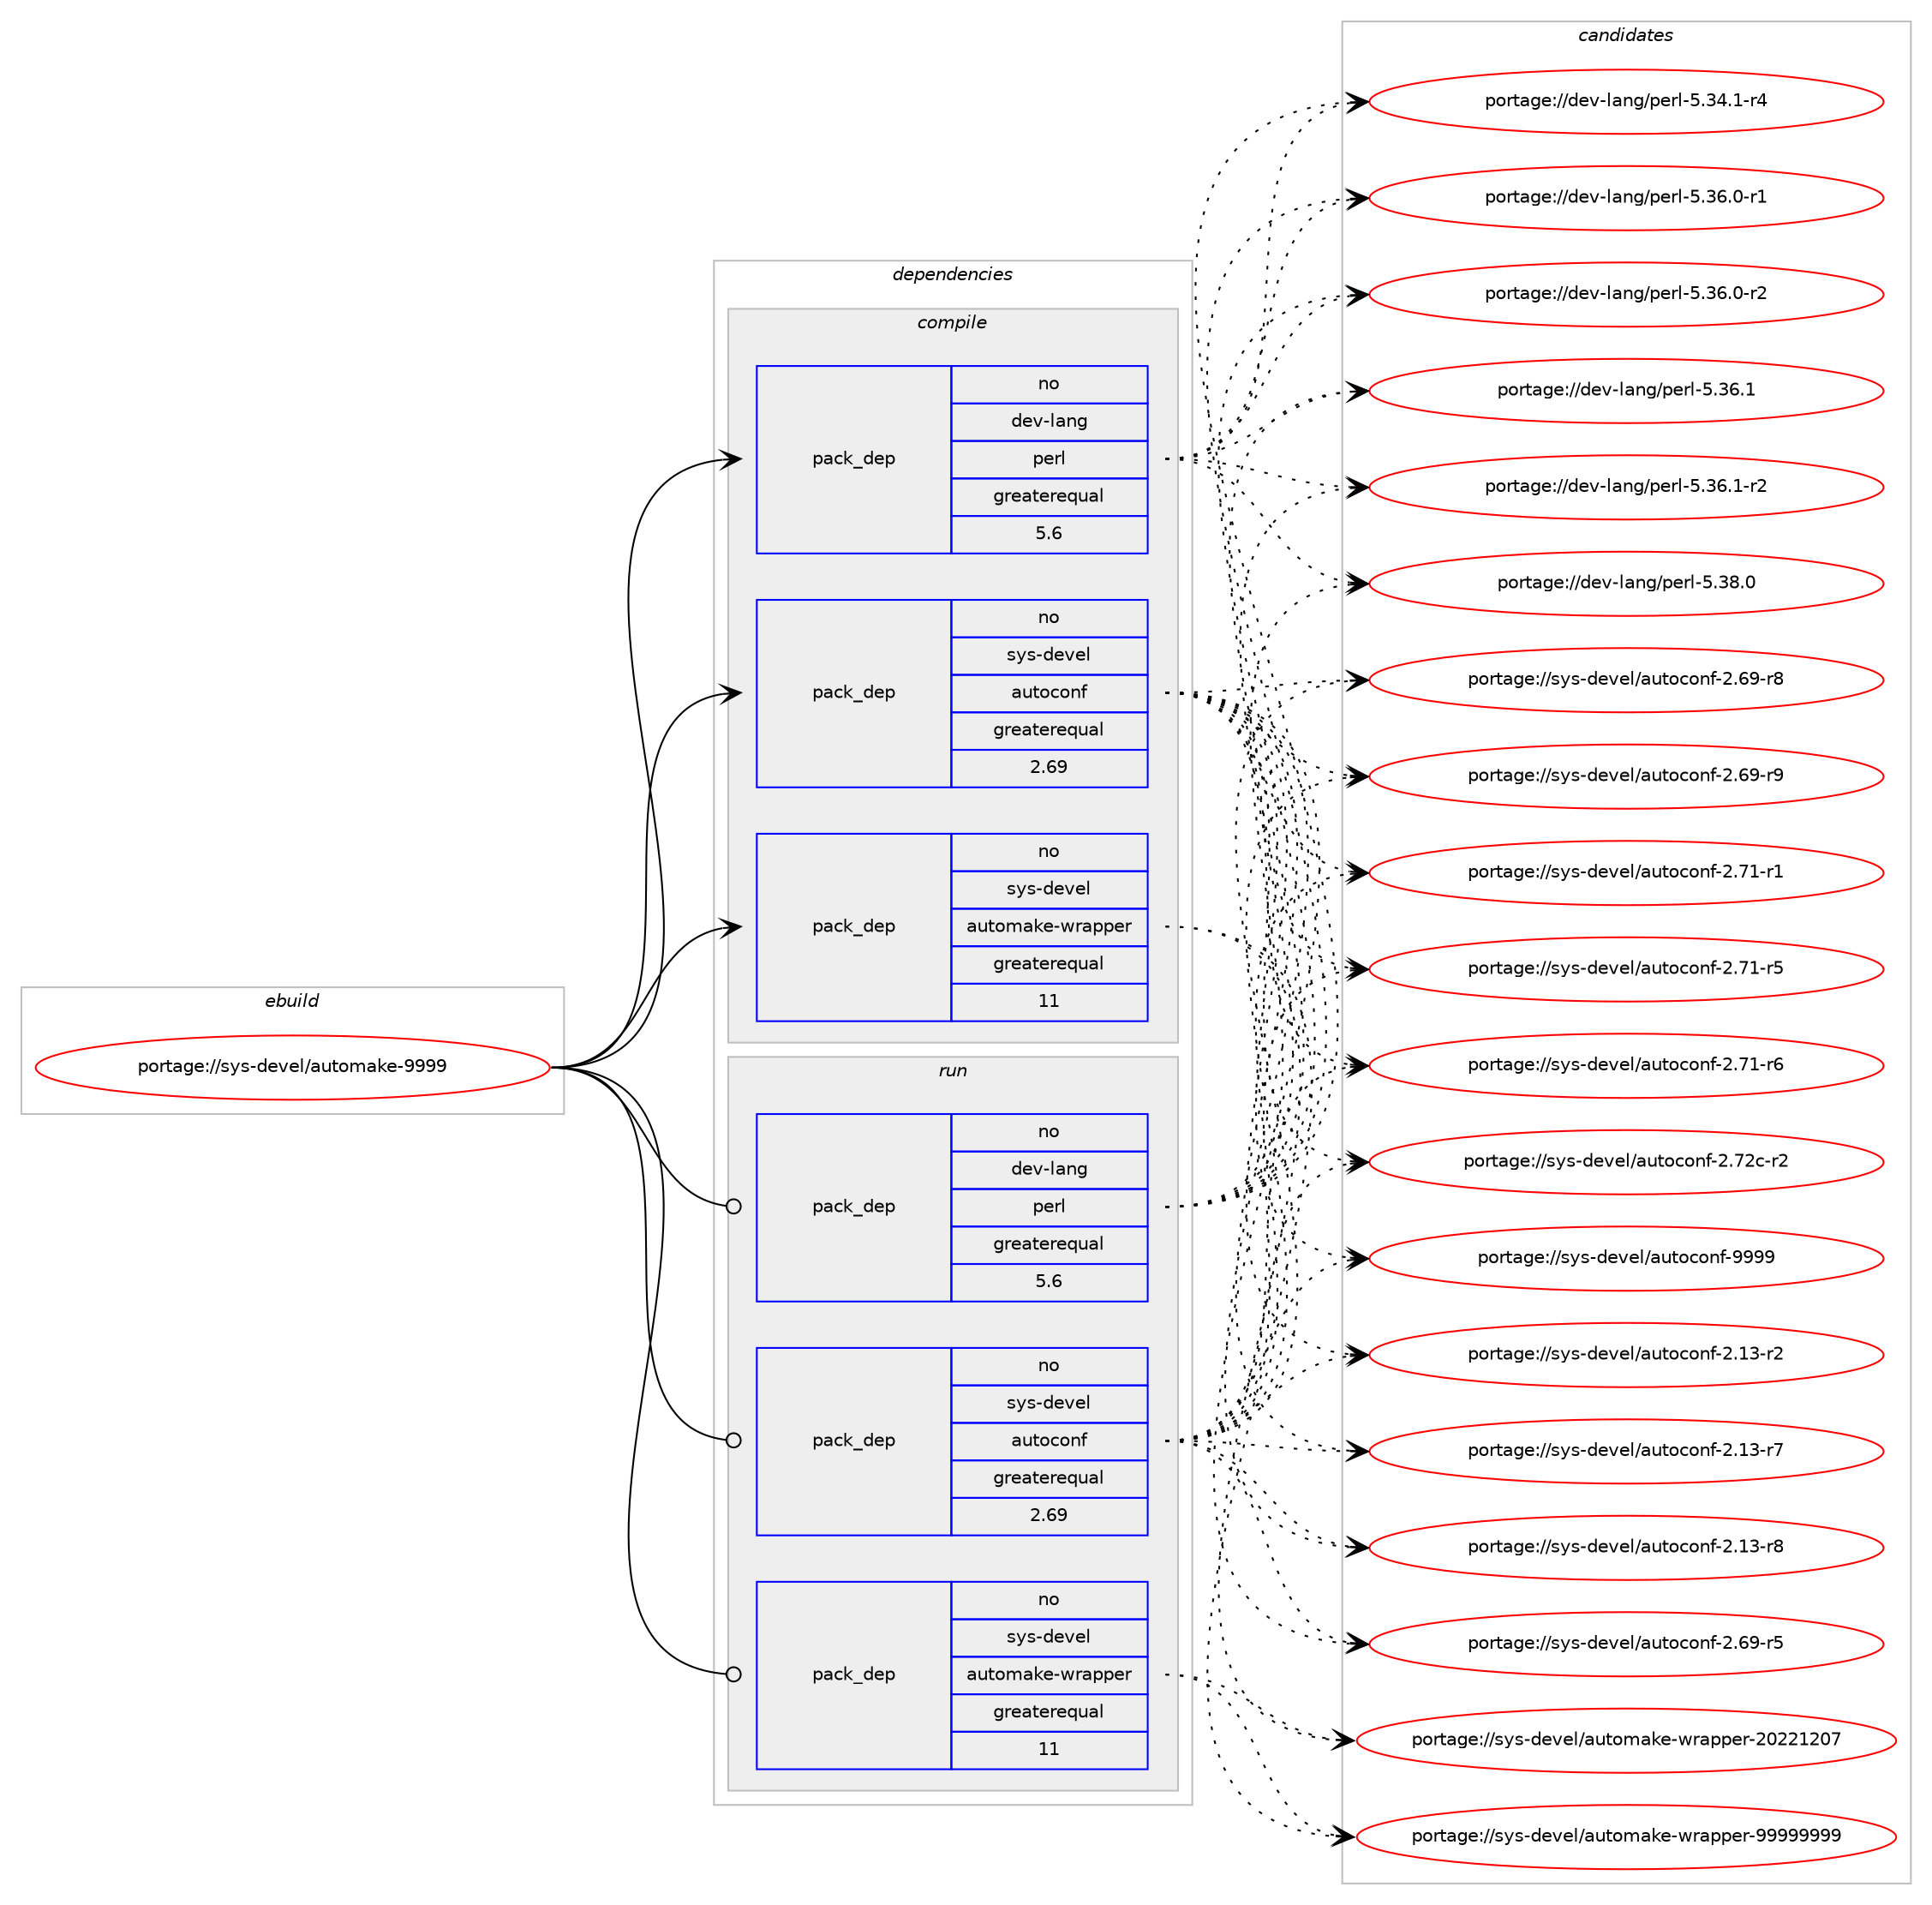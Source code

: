 digraph prolog {

# *************
# Graph options
# *************

newrank=true;
concentrate=true;
compound=true;
graph [rankdir=LR,fontname=Helvetica,fontsize=10,ranksep=1.5];#, ranksep=2.5, nodesep=0.2];
edge  [arrowhead=vee];
node  [fontname=Helvetica,fontsize=10];

# **********
# The ebuild
# **********

subgraph cluster_leftcol {
color=gray;
rank=same;
label=<<i>ebuild</i>>;
id [label="portage://sys-devel/automake-9999", color=red, width=4, href="../sys-devel/automake-9999.svg"];
}

# ****************
# The dependencies
# ****************

subgraph cluster_midcol {
color=gray;
label=<<i>dependencies</i>>;
subgraph cluster_compile {
fillcolor="#eeeeee";
style=filled;
label=<<i>compile</i>>;
subgraph pack545 {
dependency1232 [label=<<TABLE BORDER="0" CELLBORDER="1" CELLSPACING="0" CELLPADDING="4" WIDTH="220"><TR><TD ROWSPAN="6" CELLPADDING="30">pack_dep</TD></TR><TR><TD WIDTH="110">no</TD></TR><TR><TD>dev-lang</TD></TR><TR><TD>perl</TD></TR><TR><TD>greaterequal</TD></TR><TR><TD>5.6</TD></TR></TABLE>>, shape=none, color=blue];
}
id:e -> dependency1232:w [weight=20,style="solid",arrowhead="vee"];
subgraph pack546 {
dependency1233 [label=<<TABLE BORDER="0" CELLBORDER="1" CELLSPACING="0" CELLPADDING="4" WIDTH="220"><TR><TD ROWSPAN="6" CELLPADDING="30">pack_dep</TD></TR><TR><TD WIDTH="110">no</TD></TR><TR><TD>sys-devel</TD></TR><TR><TD>autoconf</TD></TR><TR><TD>greaterequal</TD></TR><TR><TD>2.69</TD></TR></TABLE>>, shape=none, color=blue];
}
id:e -> dependency1233:w [weight=20,style="solid",arrowhead="vee"];
subgraph pack547 {
dependency1234 [label=<<TABLE BORDER="0" CELLBORDER="1" CELLSPACING="0" CELLPADDING="4" WIDTH="220"><TR><TD ROWSPAN="6" CELLPADDING="30">pack_dep</TD></TR><TR><TD WIDTH="110">no</TD></TR><TR><TD>sys-devel</TD></TR><TR><TD>automake-wrapper</TD></TR><TR><TD>greaterequal</TD></TR><TR><TD>11</TD></TR></TABLE>>, shape=none, color=blue];
}
id:e -> dependency1234:w [weight=20,style="solid",arrowhead="vee"];
# *** BEGIN UNKNOWN DEPENDENCY TYPE (TODO) ***
# id -> package_dependency(portage://sys-devel/automake-9999,install,no,sys-devel,gnuconfig,none,[,,],[],[])
# *** END UNKNOWN DEPENDENCY TYPE (TODO) ***

}
subgraph cluster_compileandrun {
fillcolor="#eeeeee";
style=filled;
label=<<i>compile and run</i>>;
}
subgraph cluster_run {
fillcolor="#eeeeee";
style=filled;
label=<<i>run</i>>;
subgraph pack548 {
dependency1235 [label=<<TABLE BORDER="0" CELLBORDER="1" CELLSPACING="0" CELLPADDING="4" WIDTH="220"><TR><TD ROWSPAN="6" CELLPADDING="30">pack_dep</TD></TR><TR><TD WIDTH="110">no</TD></TR><TR><TD>dev-lang</TD></TR><TR><TD>perl</TD></TR><TR><TD>greaterequal</TD></TR><TR><TD>5.6</TD></TR></TABLE>>, shape=none, color=blue];
}
id:e -> dependency1235:w [weight=20,style="solid",arrowhead="odot"];
subgraph pack549 {
dependency1236 [label=<<TABLE BORDER="0" CELLBORDER="1" CELLSPACING="0" CELLPADDING="4" WIDTH="220"><TR><TD ROWSPAN="6" CELLPADDING="30">pack_dep</TD></TR><TR><TD WIDTH="110">no</TD></TR><TR><TD>sys-devel</TD></TR><TR><TD>autoconf</TD></TR><TR><TD>greaterequal</TD></TR><TR><TD>2.69</TD></TR></TABLE>>, shape=none, color=blue];
}
id:e -> dependency1236:w [weight=20,style="solid",arrowhead="odot"];
subgraph pack550 {
dependency1237 [label=<<TABLE BORDER="0" CELLBORDER="1" CELLSPACING="0" CELLPADDING="4" WIDTH="220"><TR><TD ROWSPAN="6" CELLPADDING="30">pack_dep</TD></TR><TR><TD WIDTH="110">no</TD></TR><TR><TD>sys-devel</TD></TR><TR><TD>automake-wrapper</TD></TR><TR><TD>greaterequal</TD></TR><TR><TD>11</TD></TR></TABLE>>, shape=none, color=blue];
}
id:e -> dependency1237:w [weight=20,style="solid",arrowhead="odot"];
# *** BEGIN UNKNOWN DEPENDENCY TYPE (TODO) ***
# id -> package_dependency(portage://sys-devel/automake-9999,run,no,sys-devel,gnuconfig,none,[,,],[],[])
# *** END UNKNOWN DEPENDENCY TYPE (TODO) ***

}
}

# **************
# The candidates
# **************

subgraph cluster_choices {
rank=same;
color=gray;
label=<<i>candidates</i>>;

subgraph choice545 {
color=black;
nodesep=1;
choice100101118451089711010347112101114108455346515246494511452 [label="portage://dev-lang/perl-5.34.1-r4", color=red, width=4,href="../dev-lang/perl-5.34.1-r4.svg"];
choice100101118451089711010347112101114108455346515446484511449 [label="portage://dev-lang/perl-5.36.0-r1", color=red, width=4,href="../dev-lang/perl-5.36.0-r1.svg"];
choice100101118451089711010347112101114108455346515446484511450 [label="portage://dev-lang/perl-5.36.0-r2", color=red, width=4,href="../dev-lang/perl-5.36.0-r2.svg"];
choice10010111845108971101034711210111410845534651544649 [label="portage://dev-lang/perl-5.36.1", color=red, width=4,href="../dev-lang/perl-5.36.1.svg"];
choice100101118451089711010347112101114108455346515446494511450 [label="portage://dev-lang/perl-5.36.1-r2", color=red, width=4,href="../dev-lang/perl-5.36.1-r2.svg"];
choice10010111845108971101034711210111410845534651564648 [label="portage://dev-lang/perl-5.38.0", color=red, width=4,href="../dev-lang/perl-5.38.0.svg"];
dependency1232:e -> choice100101118451089711010347112101114108455346515246494511452:w [style=dotted,weight="100"];
dependency1232:e -> choice100101118451089711010347112101114108455346515446484511449:w [style=dotted,weight="100"];
dependency1232:e -> choice100101118451089711010347112101114108455346515446484511450:w [style=dotted,weight="100"];
dependency1232:e -> choice10010111845108971101034711210111410845534651544649:w [style=dotted,weight="100"];
dependency1232:e -> choice100101118451089711010347112101114108455346515446494511450:w [style=dotted,weight="100"];
dependency1232:e -> choice10010111845108971101034711210111410845534651564648:w [style=dotted,weight="100"];
}
subgraph choice546 {
color=black;
nodesep=1;
choice1151211154510010111810110847971171161119911111010245504649514511450 [label="portage://sys-devel/autoconf-2.13-r2", color=red, width=4,href="../sys-devel/autoconf-2.13-r2.svg"];
choice1151211154510010111810110847971171161119911111010245504649514511455 [label="portage://sys-devel/autoconf-2.13-r7", color=red, width=4,href="../sys-devel/autoconf-2.13-r7.svg"];
choice1151211154510010111810110847971171161119911111010245504649514511456 [label="portage://sys-devel/autoconf-2.13-r8", color=red, width=4,href="../sys-devel/autoconf-2.13-r8.svg"];
choice1151211154510010111810110847971171161119911111010245504654574511453 [label="portage://sys-devel/autoconf-2.69-r5", color=red, width=4,href="../sys-devel/autoconf-2.69-r5.svg"];
choice1151211154510010111810110847971171161119911111010245504654574511456 [label="portage://sys-devel/autoconf-2.69-r8", color=red, width=4,href="../sys-devel/autoconf-2.69-r8.svg"];
choice1151211154510010111810110847971171161119911111010245504654574511457 [label="portage://sys-devel/autoconf-2.69-r9", color=red, width=4,href="../sys-devel/autoconf-2.69-r9.svg"];
choice1151211154510010111810110847971171161119911111010245504655494511449 [label="portage://sys-devel/autoconf-2.71-r1", color=red, width=4,href="../sys-devel/autoconf-2.71-r1.svg"];
choice1151211154510010111810110847971171161119911111010245504655494511453 [label="portage://sys-devel/autoconf-2.71-r5", color=red, width=4,href="../sys-devel/autoconf-2.71-r5.svg"];
choice1151211154510010111810110847971171161119911111010245504655494511454 [label="portage://sys-devel/autoconf-2.71-r6", color=red, width=4,href="../sys-devel/autoconf-2.71-r6.svg"];
choice115121115451001011181011084797117116111991111101024550465550994511450 [label="portage://sys-devel/autoconf-2.72c-r2", color=red, width=4,href="../sys-devel/autoconf-2.72c-r2.svg"];
choice115121115451001011181011084797117116111991111101024557575757 [label="portage://sys-devel/autoconf-9999", color=red, width=4,href="../sys-devel/autoconf-9999.svg"];
dependency1233:e -> choice1151211154510010111810110847971171161119911111010245504649514511450:w [style=dotted,weight="100"];
dependency1233:e -> choice1151211154510010111810110847971171161119911111010245504649514511455:w [style=dotted,weight="100"];
dependency1233:e -> choice1151211154510010111810110847971171161119911111010245504649514511456:w [style=dotted,weight="100"];
dependency1233:e -> choice1151211154510010111810110847971171161119911111010245504654574511453:w [style=dotted,weight="100"];
dependency1233:e -> choice1151211154510010111810110847971171161119911111010245504654574511456:w [style=dotted,weight="100"];
dependency1233:e -> choice1151211154510010111810110847971171161119911111010245504654574511457:w [style=dotted,weight="100"];
dependency1233:e -> choice1151211154510010111810110847971171161119911111010245504655494511449:w [style=dotted,weight="100"];
dependency1233:e -> choice1151211154510010111810110847971171161119911111010245504655494511453:w [style=dotted,weight="100"];
dependency1233:e -> choice1151211154510010111810110847971171161119911111010245504655494511454:w [style=dotted,weight="100"];
dependency1233:e -> choice115121115451001011181011084797117116111991111101024550465550994511450:w [style=dotted,weight="100"];
dependency1233:e -> choice115121115451001011181011084797117116111991111101024557575757:w [style=dotted,weight="100"];
}
subgraph choice547 {
color=black;
nodesep=1;
choice115121115451001011181011084797117116111109971071014511911497112112101114455048505049504855 [label="portage://sys-devel/automake-wrapper-20221207", color=red, width=4,href="../sys-devel/automake-wrapper-20221207.svg"];
choice115121115451001011181011084797117116111109971071014511911497112112101114455757575757575757 [label="portage://sys-devel/automake-wrapper-99999999", color=red, width=4,href="../sys-devel/automake-wrapper-99999999.svg"];
dependency1234:e -> choice115121115451001011181011084797117116111109971071014511911497112112101114455048505049504855:w [style=dotted,weight="100"];
dependency1234:e -> choice115121115451001011181011084797117116111109971071014511911497112112101114455757575757575757:w [style=dotted,weight="100"];
}
subgraph choice548 {
color=black;
nodesep=1;
choice100101118451089711010347112101114108455346515246494511452 [label="portage://dev-lang/perl-5.34.1-r4", color=red, width=4,href="../dev-lang/perl-5.34.1-r4.svg"];
choice100101118451089711010347112101114108455346515446484511449 [label="portage://dev-lang/perl-5.36.0-r1", color=red, width=4,href="../dev-lang/perl-5.36.0-r1.svg"];
choice100101118451089711010347112101114108455346515446484511450 [label="portage://dev-lang/perl-5.36.0-r2", color=red, width=4,href="../dev-lang/perl-5.36.0-r2.svg"];
choice10010111845108971101034711210111410845534651544649 [label="portage://dev-lang/perl-5.36.1", color=red, width=4,href="../dev-lang/perl-5.36.1.svg"];
choice100101118451089711010347112101114108455346515446494511450 [label="portage://dev-lang/perl-5.36.1-r2", color=red, width=4,href="../dev-lang/perl-5.36.1-r2.svg"];
choice10010111845108971101034711210111410845534651564648 [label="portage://dev-lang/perl-5.38.0", color=red, width=4,href="../dev-lang/perl-5.38.0.svg"];
dependency1235:e -> choice100101118451089711010347112101114108455346515246494511452:w [style=dotted,weight="100"];
dependency1235:e -> choice100101118451089711010347112101114108455346515446484511449:w [style=dotted,weight="100"];
dependency1235:e -> choice100101118451089711010347112101114108455346515446484511450:w [style=dotted,weight="100"];
dependency1235:e -> choice10010111845108971101034711210111410845534651544649:w [style=dotted,weight="100"];
dependency1235:e -> choice100101118451089711010347112101114108455346515446494511450:w [style=dotted,weight="100"];
dependency1235:e -> choice10010111845108971101034711210111410845534651564648:w [style=dotted,weight="100"];
}
subgraph choice549 {
color=black;
nodesep=1;
choice1151211154510010111810110847971171161119911111010245504649514511450 [label="portage://sys-devel/autoconf-2.13-r2", color=red, width=4,href="../sys-devel/autoconf-2.13-r2.svg"];
choice1151211154510010111810110847971171161119911111010245504649514511455 [label="portage://sys-devel/autoconf-2.13-r7", color=red, width=4,href="../sys-devel/autoconf-2.13-r7.svg"];
choice1151211154510010111810110847971171161119911111010245504649514511456 [label="portage://sys-devel/autoconf-2.13-r8", color=red, width=4,href="../sys-devel/autoconf-2.13-r8.svg"];
choice1151211154510010111810110847971171161119911111010245504654574511453 [label="portage://sys-devel/autoconf-2.69-r5", color=red, width=4,href="../sys-devel/autoconf-2.69-r5.svg"];
choice1151211154510010111810110847971171161119911111010245504654574511456 [label="portage://sys-devel/autoconf-2.69-r8", color=red, width=4,href="../sys-devel/autoconf-2.69-r8.svg"];
choice1151211154510010111810110847971171161119911111010245504654574511457 [label="portage://sys-devel/autoconf-2.69-r9", color=red, width=4,href="../sys-devel/autoconf-2.69-r9.svg"];
choice1151211154510010111810110847971171161119911111010245504655494511449 [label="portage://sys-devel/autoconf-2.71-r1", color=red, width=4,href="../sys-devel/autoconf-2.71-r1.svg"];
choice1151211154510010111810110847971171161119911111010245504655494511453 [label="portage://sys-devel/autoconf-2.71-r5", color=red, width=4,href="../sys-devel/autoconf-2.71-r5.svg"];
choice1151211154510010111810110847971171161119911111010245504655494511454 [label="portage://sys-devel/autoconf-2.71-r6", color=red, width=4,href="../sys-devel/autoconf-2.71-r6.svg"];
choice115121115451001011181011084797117116111991111101024550465550994511450 [label="portage://sys-devel/autoconf-2.72c-r2", color=red, width=4,href="../sys-devel/autoconf-2.72c-r2.svg"];
choice115121115451001011181011084797117116111991111101024557575757 [label="portage://sys-devel/autoconf-9999", color=red, width=4,href="../sys-devel/autoconf-9999.svg"];
dependency1236:e -> choice1151211154510010111810110847971171161119911111010245504649514511450:w [style=dotted,weight="100"];
dependency1236:e -> choice1151211154510010111810110847971171161119911111010245504649514511455:w [style=dotted,weight="100"];
dependency1236:e -> choice1151211154510010111810110847971171161119911111010245504649514511456:w [style=dotted,weight="100"];
dependency1236:e -> choice1151211154510010111810110847971171161119911111010245504654574511453:w [style=dotted,weight="100"];
dependency1236:e -> choice1151211154510010111810110847971171161119911111010245504654574511456:w [style=dotted,weight="100"];
dependency1236:e -> choice1151211154510010111810110847971171161119911111010245504654574511457:w [style=dotted,weight="100"];
dependency1236:e -> choice1151211154510010111810110847971171161119911111010245504655494511449:w [style=dotted,weight="100"];
dependency1236:e -> choice1151211154510010111810110847971171161119911111010245504655494511453:w [style=dotted,weight="100"];
dependency1236:e -> choice1151211154510010111810110847971171161119911111010245504655494511454:w [style=dotted,weight="100"];
dependency1236:e -> choice115121115451001011181011084797117116111991111101024550465550994511450:w [style=dotted,weight="100"];
dependency1236:e -> choice115121115451001011181011084797117116111991111101024557575757:w [style=dotted,weight="100"];
}
subgraph choice550 {
color=black;
nodesep=1;
choice115121115451001011181011084797117116111109971071014511911497112112101114455048505049504855 [label="portage://sys-devel/automake-wrapper-20221207", color=red, width=4,href="../sys-devel/automake-wrapper-20221207.svg"];
choice115121115451001011181011084797117116111109971071014511911497112112101114455757575757575757 [label="portage://sys-devel/automake-wrapper-99999999", color=red, width=4,href="../sys-devel/automake-wrapper-99999999.svg"];
dependency1237:e -> choice115121115451001011181011084797117116111109971071014511911497112112101114455048505049504855:w [style=dotted,weight="100"];
dependency1237:e -> choice115121115451001011181011084797117116111109971071014511911497112112101114455757575757575757:w [style=dotted,weight="100"];
}
}

}
